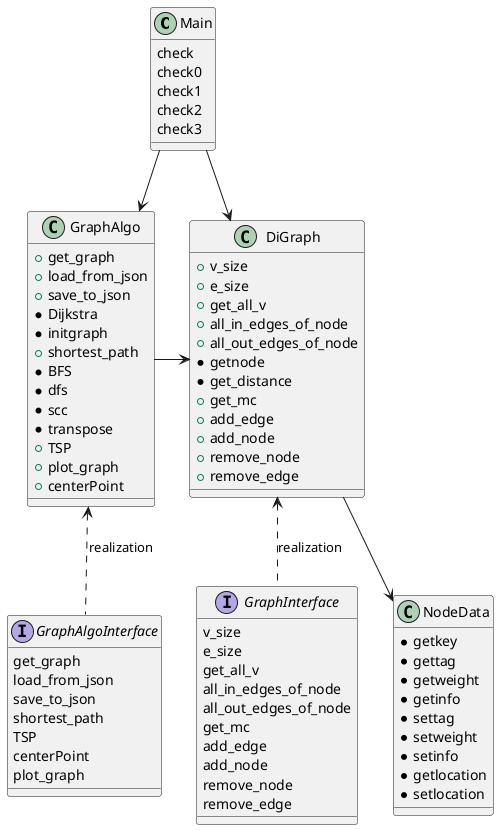 @startuml
    'https://plantuml.com/sequence-diagram



    class Main{
        check
        check0
        check1
        check2
        check3
        }
    class DiGraph{
        +v_size
        +e_size
        +get_all_v
        +all_in_edges_of_node
        +all_out_edges_of_node
        *getnode
        *get_distance
        +get_mc
        +add_edge
        +add_node
        +remove_node
        +remove_edge
    }

    class GraphAlgo{
        +get_graph
        +load_from_json
        +save_to_json
        *Dijkstra
        *initgraph
        +shortest_path
        *BFS
        *dfs
        *scc
        *transpose
        +TSP
        +plot_graph
        +centerPoint
    }

    interface GraphAlgoInterface{
        get_graph
        load_from_json
        save_to_json
        shortest_path
        TSP
        centerPoint
        plot_graph
    }

    interface GraphInterface{
        v_size
        e_size
        get_all_v
        all_in_edges_of_node
        all_out_edges_of_node
        get_mc
        add_edge
        add_node
        remove_node
        remove_edge
    }

    class NodeData{
        *getkey
        *gettag
        *getweight
        *getinfo
        *settag
        *setweight
        *setinfo
        *getlocation
        *setlocation
    }

    DiGraph <.. GraphInterface: realization
    GraphAlgo <.. GraphAlgoInterface: realization


    Main --> DiGraph
    Main --> GraphAlgo

    GraphAlgo -> DiGraph
    DiGraph --> NodeData

@enduml